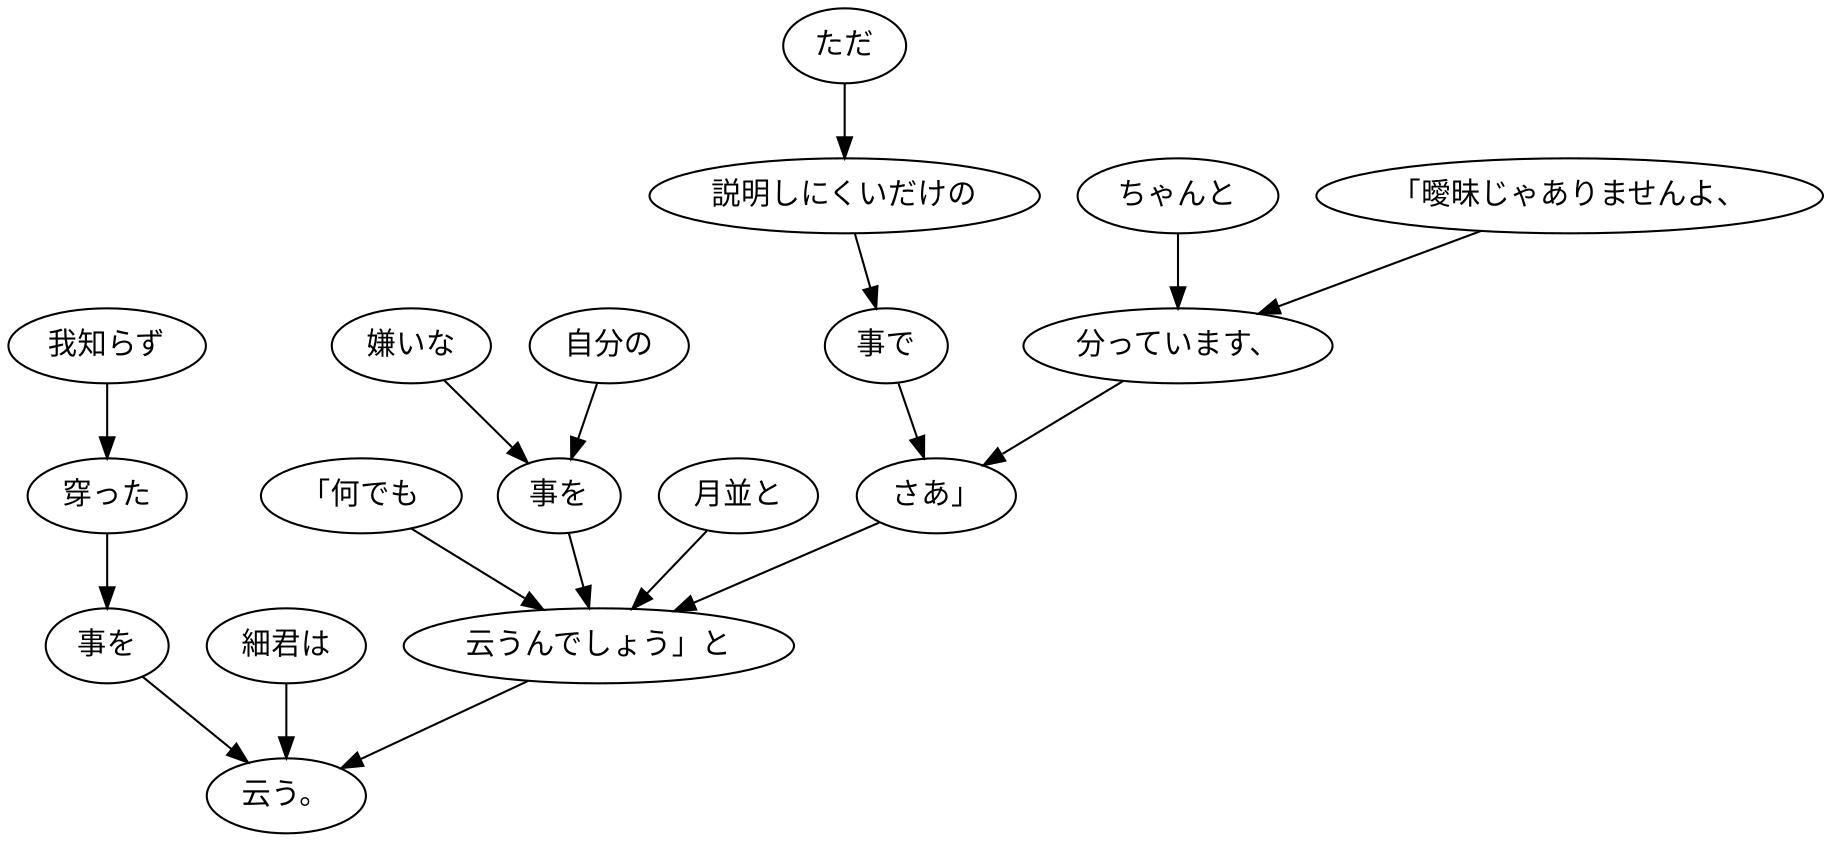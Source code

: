 digraph graph1450 {
	node0 [label="「曖昧じゃありませんよ、"];
	node1 [label="ちゃんと"];
	node2 [label="分っています、"];
	node3 [label="ただ"];
	node4 [label="説明しにくいだけの"];
	node5 [label="事で"];
	node6 [label="さあ」"];
	node7 [label="「何でも"];
	node8 [label="自分の"];
	node9 [label="嫌いな"];
	node10 [label="事を"];
	node11 [label="月並と"];
	node12 [label="云うんでしょう」と"];
	node13 [label="細君は"];
	node14 [label="我知らず"];
	node15 [label="穿った"];
	node16 [label="事を"];
	node17 [label="云う。"];
	node0 -> node2;
	node1 -> node2;
	node2 -> node6;
	node3 -> node4;
	node4 -> node5;
	node5 -> node6;
	node6 -> node12;
	node7 -> node12;
	node8 -> node10;
	node9 -> node10;
	node10 -> node12;
	node11 -> node12;
	node12 -> node17;
	node13 -> node17;
	node14 -> node15;
	node15 -> node16;
	node16 -> node17;
}
